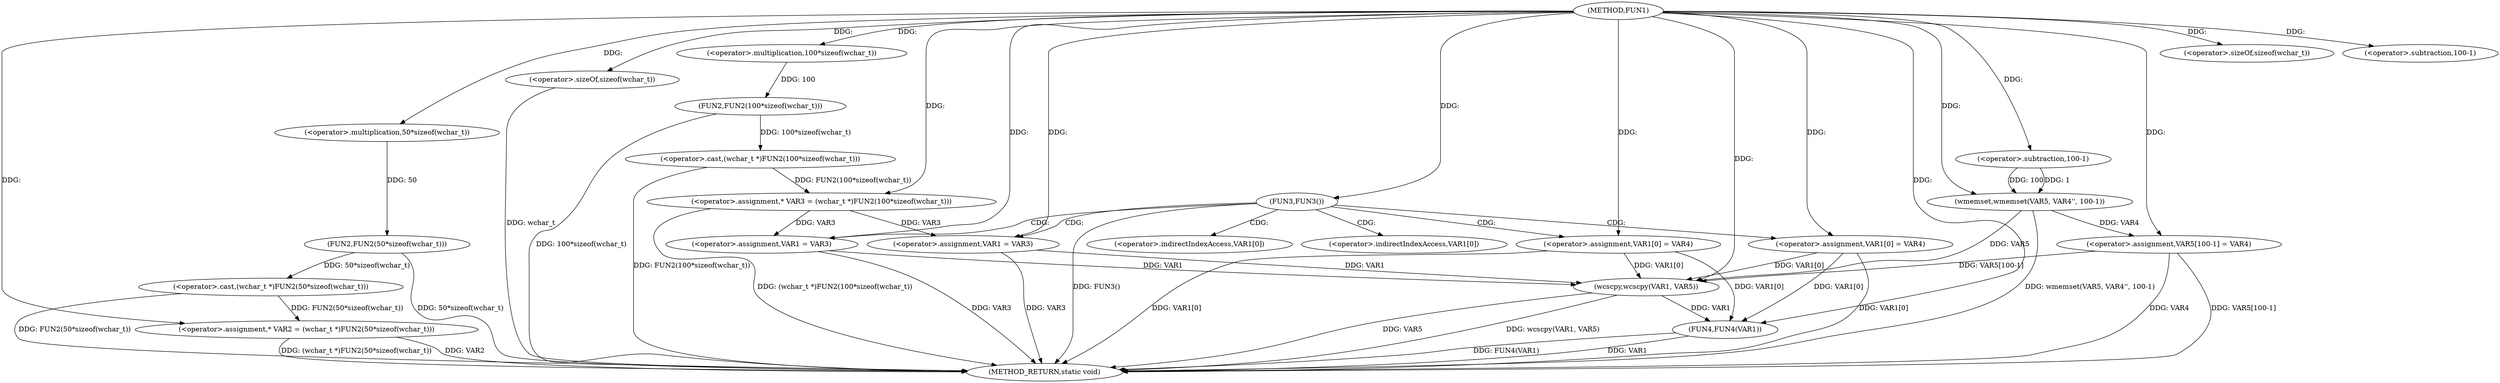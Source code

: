 digraph FUN1 {  
"1000100" [label = "(METHOD,FUN1)" ]
"1000164" [label = "(METHOD_RETURN,static void)" ]
"1000104" [label = "(<operator>.assignment,* VAR2 = (wchar_t *)FUN2(50*sizeof(wchar_t)))" ]
"1000106" [label = "(<operator>.cast,(wchar_t *)FUN2(50*sizeof(wchar_t)))" ]
"1000108" [label = "(FUN2,FUN2(50*sizeof(wchar_t)))" ]
"1000109" [label = "(<operator>.multiplication,50*sizeof(wchar_t))" ]
"1000111" [label = "(<operator>.sizeOf,sizeof(wchar_t))" ]
"1000114" [label = "(<operator>.assignment,* VAR3 = (wchar_t *)FUN2(100*sizeof(wchar_t)))" ]
"1000116" [label = "(<operator>.cast,(wchar_t *)FUN2(100*sizeof(wchar_t)))" ]
"1000118" [label = "(FUN2,FUN2(100*sizeof(wchar_t)))" ]
"1000119" [label = "(<operator>.multiplication,100*sizeof(wchar_t))" ]
"1000121" [label = "(<operator>.sizeOf,sizeof(wchar_t))" ]
"1000124" [label = "(FUN3,FUN3())" ]
"1000126" [label = "(<operator>.assignment,VAR1 = VAR3)" ]
"1000129" [label = "(<operator>.assignment,VAR1[0] = VAR4)" ]
"1000136" [label = "(<operator>.assignment,VAR1 = VAR3)" ]
"1000139" [label = "(<operator>.assignment,VAR1[0] = VAR4)" ]
"1000146" [label = "(wmemset,wmemset(VAR5, VAR4'', 100-1))" ]
"1000149" [label = "(<operator>.subtraction,100-1)" ]
"1000152" [label = "(<operator>.assignment,VAR5[100-1] = VAR4)" ]
"1000155" [label = "(<operator>.subtraction,100-1)" ]
"1000159" [label = "(wcscpy,wcscpy(VAR1, VAR5))" ]
"1000162" [label = "(FUN4,FUN4(VAR1))" ]
"1000130" [label = "(<operator>.indirectIndexAccess,VAR1[0])" ]
"1000140" [label = "(<operator>.indirectIndexAccess,VAR1[0])" ]
  "1000159" -> "1000164"  [ label = "DDG: wcscpy(VAR1, VAR5)"] 
  "1000106" -> "1000164"  [ label = "DDG: FUN2(50*sizeof(wchar_t))"] 
  "1000104" -> "1000164"  [ label = "DDG: VAR2"] 
  "1000152" -> "1000164"  [ label = "DDG: VAR5[100-1]"] 
  "1000116" -> "1000164"  [ label = "DDG: FUN2(100*sizeof(wchar_t))"] 
  "1000118" -> "1000164"  [ label = "DDG: 100*sizeof(wchar_t)"] 
  "1000124" -> "1000164"  [ label = "DDG: FUN3()"] 
  "1000129" -> "1000164"  [ label = "DDG: VAR1[0]"] 
  "1000139" -> "1000164"  [ label = "DDG: VAR1[0]"] 
  "1000152" -> "1000164"  [ label = "DDG: VAR4"] 
  "1000121" -> "1000164"  [ label = "DDG: wchar_t"] 
  "1000126" -> "1000164"  [ label = "DDG: VAR3"] 
  "1000136" -> "1000164"  [ label = "DDG: VAR3"] 
  "1000162" -> "1000164"  [ label = "DDG: VAR1"] 
  "1000162" -> "1000164"  [ label = "DDG: FUN4(VAR1)"] 
  "1000146" -> "1000164"  [ label = "DDG: wmemset(VAR5, VAR4'', 100-1)"] 
  "1000159" -> "1000164"  [ label = "DDG: VAR5"] 
  "1000114" -> "1000164"  [ label = "DDG: (wchar_t *)FUN2(100*sizeof(wchar_t))"] 
  "1000104" -> "1000164"  [ label = "DDG: (wchar_t *)FUN2(50*sizeof(wchar_t))"] 
  "1000108" -> "1000164"  [ label = "DDG: 50*sizeof(wchar_t)"] 
  "1000106" -> "1000104"  [ label = "DDG: FUN2(50*sizeof(wchar_t))"] 
  "1000100" -> "1000104"  [ label = "DDG: "] 
  "1000108" -> "1000106"  [ label = "DDG: 50*sizeof(wchar_t)"] 
  "1000109" -> "1000108"  [ label = "DDG: 50"] 
  "1000100" -> "1000109"  [ label = "DDG: "] 
  "1000100" -> "1000111"  [ label = "DDG: "] 
  "1000116" -> "1000114"  [ label = "DDG: FUN2(100*sizeof(wchar_t))"] 
  "1000100" -> "1000114"  [ label = "DDG: "] 
  "1000118" -> "1000116"  [ label = "DDG: 100*sizeof(wchar_t)"] 
  "1000119" -> "1000118"  [ label = "DDG: 100"] 
  "1000100" -> "1000119"  [ label = "DDG: "] 
  "1000100" -> "1000121"  [ label = "DDG: "] 
  "1000100" -> "1000124"  [ label = "DDG: "] 
  "1000114" -> "1000126"  [ label = "DDG: VAR3"] 
  "1000100" -> "1000126"  [ label = "DDG: "] 
  "1000100" -> "1000129"  [ label = "DDG: "] 
  "1000114" -> "1000136"  [ label = "DDG: VAR3"] 
  "1000100" -> "1000136"  [ label = "DDG: "] 
  "1000100" -> "1000139"  [ label = "DDG: "] 
  "1000100" -> "1000146"  [ label = "DDG: "] 
  "1000149" -> "1000146"  [ label = "DDG: 100"] 
  "1000149" -> "1000146"  [ label = "DDG: 1"] 
  "1000100" -> "1000149"  [ label = "DDG: "] 
  "1000146" -> "1000152"  [ label = "DDG: VAR4"] 
  "1000100" -> "1000152"  [ label = "DDG: "] 
  "1000100" -> "1000155"  [ label = "DDG: "] 
  "1000129" -> "1000159"  [ label = "DDG: VAR1[0]"] 
  "1000139" -> "1000159"  [ label = "DDG: VAR1[0]"] 
  "1000126" -> "1000159"  [ label = "DDG: VAR1"] 
  "1000136" -> "1000159"  [ label = "DDG: VAR1"] 
  "1000100" -> "1000159"  [ label = "DDG: "] 
  "1000152" -> "1000159"  [ label = "DDG: VAR5[100-1]"] 
  "1000146" -> "1000159"  [ label = "DDG: VAR5"] 
  "1000129" -> "1000162"  [ label = "DDG: VAR1[0]"] 
  "1000159" -> "1000162"  [ label = "DDG: VAR1"] 
  "1000139" -> "1000162"  [ label = "DDG: VAR1[0]"] 
  "1000100" -> "1000162"  [ label = "DDG: "] 
  "1000124" -> "1000129"  [ label = "CDG: "] 
  "1000124" -> "1000130"  [ label = "CDG: "] 
  "1000124" -> "1000139"  [ label = "CDG: "] 
  "1000124" -> "1000136"  [ label = "CDG: "] 
  "1000124" -> "1000140"  [ label = "CDG: "] 
  "1000124" -> "1000126"  [ label = "CDG: "] 
}
